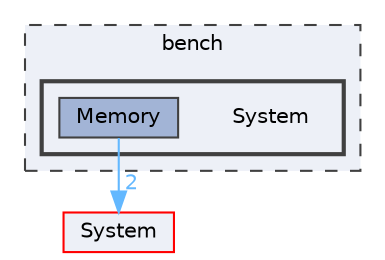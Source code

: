 digraph "System"
{
 // LATEX_PDF_SIZE
  bgcolor="transparent";
  edge [fontname=Helvetica,fontsize=10,labelfontname=Helvetica,labelfontsize=10];
  node [fontname=Helvetica,fontsize=10,shape=box,height=0.2,width=0.4];
  compound=true
  subgraph clusterdir_a36c4719283424f51e58ca3678e5dea3 {
    graph [ bgcolor="#edf0f7", pencolor="grey25", label="bench", fontname=Helvetica,fontsize=10 style="filled,dashed", URL="dir_a36c4719283424f51e58ca3678e5dea3.html",tooltip=""]
  subgraph clusterdir_fd8333900df114f2d67d72d6ccc45127 {
    graph [ bgcolor="#edf0f7", pencolor="grey25", label="", fontname=Helvetica,fontsize=10 style="filled,bold", URL="dir_fd8333900df114f2d67d72d6ccc45127.html",tooltip=""]
    dir_fd8333900df114f2d67d72d6ccc45127 [shape=plaintext, label="System"];
  dir_7b258bc37d6aa2e48f29d40f393009e8 [label="Memory", fillcolor="#a2b4d6", color="grey25", style="filled", URL="dir_7b258bc37d6aa2e48f29d40f393009e8.html",tooltip=""];
  }
  }
  dir_9af51e3826d4f9e80d9103b2de543e84 [label="System", fillcolor="#edf0f7", color="red", style="filled", URL="dir_9af51e3826d4f9e80d9103b2de543e84.html",tooltip=""];
  dir_7b258bc37d6aa2e48f29d40f393009e8->dir_9af51e3826d4f9e80d9103b2de543e84 [headlabel="2", labeldistance=1.5 headhref="dir_000033_000046.html" href="dir_000033_000046.html" color="steelblue1" fontcolor="steelblue1"];
}
